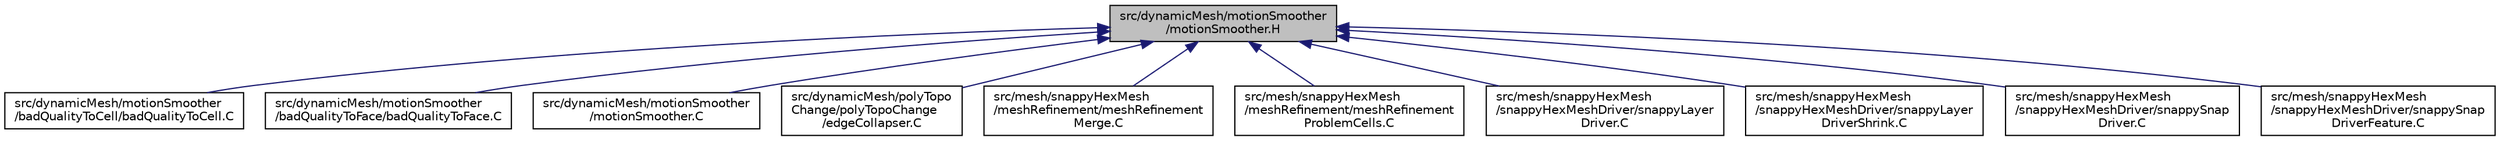 digraph "src/dynamicMesh/motionSmoother/motionSmoother.H"
{
  bgcolor="transparent";
  edge [fontname="Helvetica",fontsize="10",labelfontname="Helvetica",labelfontsize="10"];
  node [fontname="Helvetica",fontsize="10",shape=record];
  Node300 [label="src/dynamicMesh/motionSmoother\l/motionSmoother.H",height=0.2,width=0.4,color="black", fillcolor="grey75", style="filled", fontcolor="black"];
  Node300 -> Node301 [dir="back",color="midnightblue",fontsize="10",style="solid",fontname="Helvetica"];
  Node301 [label="src/dynamicMesh/motionSmoother\l/badQualityToCell/badQualityToCell.C",height=0.2,width=0.4,color="black",URL="$a00572.html"];
  Node300 -> Node302 [dir="back",color="midnightblue",fontsize="10",style="solid",fontname="Helvetica"];
  Node302 [label="src/dynamicMesh/motionSmoother\l/badQualityToFace/badQualityToFace.C",height=0.2,width=0.4,color="black",URL="$a00578.html"];
  Node300 -> Node303 [dir="back",color="midnightblue",fontsize="10",style="solid",fontname="Helvetica"];
  Node303 [label="src/dynamicMesh/motionSmoother\l/motionSmoother.C",height=0.2,width=0.4,color="black",URL="$a00584.html"];
  Node300 -> Node304 [dir="back",color="midnightblue",fontsize="10",style="solid",fontname="Helvetica"];
  Node304 [label="src/dynamicMesh/polyTopo\lChange/polyTopoChange\l/edgeCollapser.C",height=0.2,width=0.4,color="black",URL="$a00740.html"];
  Node300 -> Node305 [dir="back",color="midnightblue",fontsize="10",style="solid",fontname="Helvetica"];
  Node305 [label="src/mesh/snappyHexMesh\l/meshRefinement/meshRefinement\lMerge.C",height=0.2,width=0.4,color="black",URL="$a07742.html"];
  Node300 -> Node306 [dir="back",color="midnightblue",fontsize="10",style="solid",fontname="Helvetica"];
  Node306 [label="src/mesh/snappyHexMesh\l/meshRefinement/meshRefinement\lProblemCells.C",height=0.2,width=0.4,color="black",URL="$a07745.html"];
  Node300 -> Node307 [dir="back",color="midnightblue",fontsize="10",style="solid",fontname="Helvetica"];
  Node307 [label="src/mesh/snappyHexMesh\l/snappyHexMeshDriver/snappyLayer\lDriver.C",height=0.2,width=0.4,color="black",URL="$a07814.html",tooltip="All to do with adding cell layers. "];
  Node300 -> Node308 [dir="back",color="midnightblue",fontsize="10",style="solid",fontname="Helvetica"];
  Node308 [label="src/mesh/snappyHexMesh\l/snappyHexMeshDriver/snappyLayer\lDriverShrink.C",height=0.2,width=0.4,color="black",URL="$a07820.html",tooltip="Shrinking mesh (part of adding cell layers) "];
  Node300 -> Node309 [dir="back",color="midnightblue",fontsize="10",style="solid",fontname="Helvetica"];
  Node309 [label="src/mesh/snappyHexMesh\l/snappyHexMeshDriver/snappySnap\lDriver.C",height=0.2,width=0.4,color="black",URL="$a07832.html",tooltip="All to do with snapping to the surface. "];
  Node300 -> Node310 [dir="back",color="midnightblue",fontsize="10",style="solid",fontname="Helvetica"];
  Node310 [label="src/mesh/snappyHexMesh\l/snappyHexMeshDriver/snappySnap\lDriverFeature.C",height=0.2,width=0.4,color="black",URL="$a07838.html"];
}
